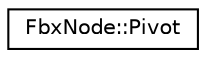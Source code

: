 digraph "クラス階層図"
{
  edge [fontname="Helvetica",fontsize="10",labelfontname="Helvetica",labelfontsize="10"];
  node [fontname="Helvetica",fontsize="10",shape=record];
  rankdir="LR";
  Node0 [label="FbxNode::Pivot",height=0.2,width=0.4,color="black", fillcolor="white", style="filled",URL="$class_fbx_node_1_1_pivot.html"];
}
